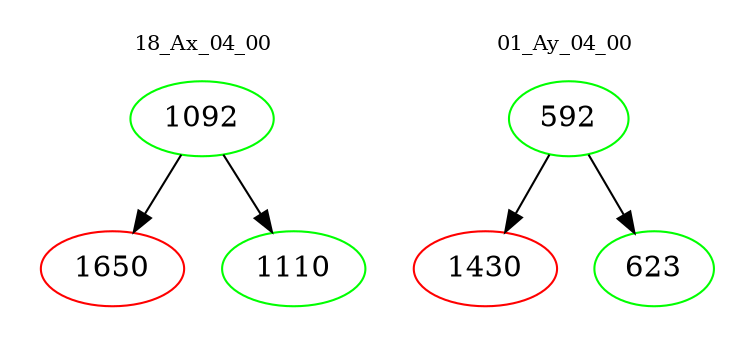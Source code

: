 digraph{
subgraph cluster_0 {
color = white
label = "18_Ax_04_00";
fontsize=10;
T0_1092 [label="1092", color="green"]
T0_1092 -> T0_1650 [color="black"]
T0_1650 [label="1650", color="red"]
T0_1092 -> T0_1110 [color="black"]
T0_1110 [label="1110", color="green"]
}
subgraph cluster_1 {
color = white
label = "01_Ay_04_00";
fontsize=10;
T1_592 [label="592", color="green"]
T1_592 -> T1_1430 [color="black"]
T1_1430 [label="1430", color="red"]
T1_592 -> T1_623 [color="black"]
T1_623 [label="623", color="green"]
}
}
